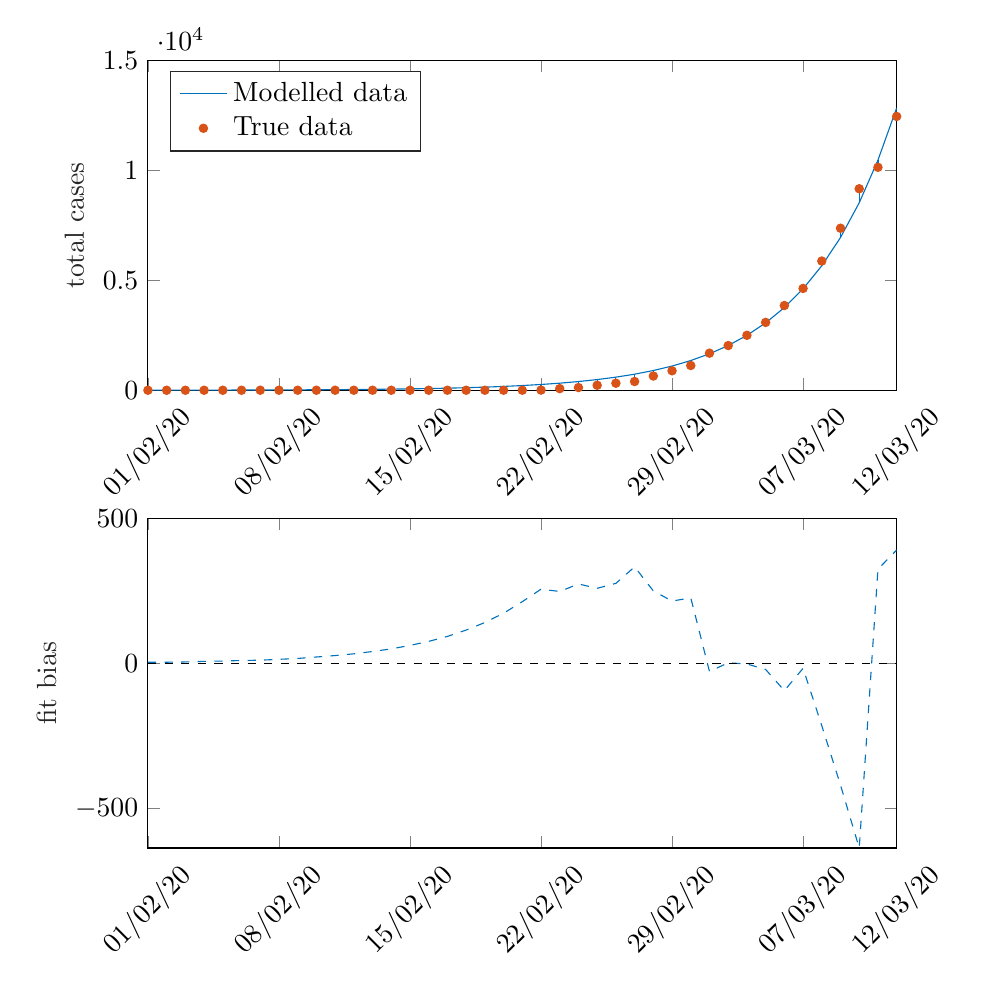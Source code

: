 % This file was created by matlab2tikz.
%
\definecolor{mycolor1}{rgb}{0.0,0.447,0.741}%
\definecolor{mycolor2}{rgb}{0.85,0.325,0.098}%
%
\begin{tikzpicture}

\begin{axis}[%
width=9.509cm,
height=4.186cm,
at={(0cm,5.814cm)},
scale only axis,
xmin=0,
xmax=40,
xtick={0,7,14,21,28,35,40},
xticklabels={{01/02/20},{08/02/20},{15/02/20},{22/02/20},{29/02/20},{07/03/20},{12/03/20}},
xticklabel style={rotate=45},
ymin=0,
ymax=15000,
ylabel style={font=\color{white!15!black}},
ylabel={total cases},
axis background/.style={fill=white},
legend style={at={(0.03,0.97)}, anchor=north west, legend cell align=left, align=left, draw=white!15!black}
]
\addplot [color=mycolor1]
  table[row sep=crcr]{%
0	4\\
1	4\\
2	5\\
3	7\\
4	8\\
5	10\\
6	12\\
7	15\\
8	18\\
9	23\\
10	28\\
11	34\\
12	42\\
13	51\\
14	63\\
15	77\\
16	94\\
17	116\\
18	142\\
19	174\\
20	214\\
21	263\\
22	322\\
23	396\\
24	486\\
25	596\\
26	731\\
27	898\\
28	1101\\
29	1352\\
30	1659\\
31	2036\\
32	2498\\
33	3066\\
34	3762\\
35	4617\\
36	5666\\
37	6953\\
38	8533\\
39	10472\\
40	12851\\
};
\addlegendentry{Modelled data}

\addplot[only marks, mark=*, mark options={}, mark size=1.5pt, color=mycolor2, fill=mycolor2] table[row sep=crcr]{%
x	y\\
0	0\\
1	0\\
2	0\\
3	0\\
4	0\\
5	0\\
6	1\\
7	1\\
8	1\\
9	1\\
10	1\\
11	1\\
12	1\\
13	1\\
14	1\\
15	1\\
16	1\\
17	1\\
18	1\\
19	1\\
20	1\\
21	7\\
22	74\\
23	122\\
24	227\\
25	320\\
26	398\\
27	648\\
28	886\\
29	1126\\
30	1687\\
31	2034\\
32	2500\\
33	3087\\
34	3856\\
35	4634\\
36	5881\\
37	7373\\
38	9170\\
39	10147\\
40	12460\\
};
\addlegendentry{True data}

\addplot [color=mycolor1, forget plot]
  table[row sep=crcr]{%
0	0\\
0	4\\
};
\addplot [color=mycolor1, forget plot]
  table[row sep=crcr]{%
1	0\\
1	4\\
};
\addplot [color=mycolor1, forget plot]
  table[row sep=crcr]{%
2	0\\
2	5\\
};
\addplot [color=mycolor1, forget plot]
  table[row sep=crcr]{%
3	0\\
3	7\\
};
\addplot [color=mycolor1, forget plot]
  table[row sep=crcr]{%
4	0\\
4	8\\
};
\addplot [color=mycolor1, forget plot]
  table[row sep=crcr]{%
5	0\\
5	10\\
};
\addplot [color=mycolor1, forget plot]
  table[row sep=crcr]{%
6	1\\
6	12\\
};
\addplot [color=mycolor1, forget plot]
  table[row sep=crcr]{%
7	1\\
7	15\\
};
\addplot [color=mycolor1, forget plot]
  table[row sep=crcr]{%
8	1\\
8	18\\
};
\addplot [color=mycolor1, forget plot]
  table[row sep=crcr]{%
9	1\\
9	23\\
};
\addplot [color=mycolor1, forget plot]
  table[row sep=crcr]{%
10	1\\
10	28\\
};
\addplot [color=mycolor1, forget plot]
  table[row sep=crcr]{%
11	1\\
11	34\\
};
\addplot [color=mycolor1, forget plot]
  table[row sep=crcr]{%
12	1\\
12	42\\
};
\addplot [color=mycolor1, forget plot]
  table[row sep=crcr]{%
13	1\\
13	51\\
};
\addplot [color=mycolor1, forget plot]
  table[row sep=crcr]{%
14	1\\
14	63\\
};
\addplot [color=mycolor1, forget plot]
  table[row sep=crcr]{%
15	1\\
15	77\\
};
\addplot [color=mycolor1, forget plot]
  table[row sep=crcr]{%
16	1\\
16	94\\
};
\addplot [color=mycolor1, forget plot]
  table[row sep=crcr]{%
17	1\\
17	116\\
};
\addplot [color=mycolor1, forget plot]
  table[row sep=crcr]{%
18	1\\
18	142\\
};
\addplot [color=mycolor1, forget plot]
  table[row sep=crcr]{%
19	1\\
19	174\\
};
\addplot [color=mycolor1, forget plot]
  table[row sep=crcr]{%
20	1\\
20	214\\
};
\addplot [color=mycolor1, forget plot]
  table[row sep=crcr]{%
21	7\\
21	263\\
};
\addplot [color=mycolor1, forget plot]
  table[row sep=crcr]{%
22	74\\
22	322\\
};
\addplot [color=mycolor1, forget plot]
  table[row sep=crcr]{%
23	122\\
23	396\\
};
\addplot [color=mycolor1, forget plot]
  table[row sep=crcr]{%
24	227\\
24	486\\
};
\addplot [color=mycolor1, forget plot]
  table[row sep=crcr]{%
25	320\\
25	596\\
};
\addplot [color=mycolor1, forget plot]
  table[row sep=crcr]{%
26	398\\
26	731\\
};
\addplot [color=mycolor1, forget plot]
  table[row sep=crcr]{%
27	648\\
27	898\\
};
\addplot [color=mycolor1, forget plot]
  table[row sep=crcr]{%
28	886\\
28	1101\\
};
\addplot [color=mycolor1, forget plot]
  table[row sep=crcr]{%
29	1126\\
29	1352\\
};
\addplot [color=mycolor1, forget plot]
  table[row sep=crcr]{%
30	1687\\
30	1659\\
};
\addplot [color=mycolor1, forget plot]
  table[row sep=crcr]{%
31	2034\\
31	2036\\
};
\addplot [color=mycolor1, forget plot]
  table[row sep=crcr]{%
32	2500\\
32	2498\\
};
\addplot [color=mycolor1, forget plot]
  table[row sep=crcr]{%
33	3087\\
33	3066\\
};
\addplot [color=mycolor1, forget plot]
  table[row sep=crcr]{%
34	3856\\
34	3762\\
};
\addplot [color=mycolor1, forget plot]
  table[row sep=crcr]{%
35	4634\\
35	4617\\
};
\addplot [color=mycolor1, forget plot]
  table[row sep=crcr]{%
36	5881\\
36	5666\\
};
\addplot [color=mycolor1, forget plot]
  table[row sep=crcr]{%
37	7373\\
37	6953\\
};
\addplot [color=mycolor1, forget plot]
  table[row sep=crcr]{%
38	9170\\
38	8533\\
};
\addplot [color=mycolor1, forget plot]
  table[row sep=crcr]{%
39	10147\\
39	10472\\
};
\addplot [color=mycolor1, forget plot]
  table[row sep=crcr]{%
40	12460\\
40	12851\\
};
\end{axis}

\begin{axis}[%
width=9.509cm,
height=4.186cm,
at={(0cm,0cm)},
scale only axis,
xmin=0,
xmax=40,
xtick={0,7,14,21,28,35,40},
xticklabels={{01/02/20},{08/02/20},{15/02/20},{22/02/20},{29/02/20},{07/03/20},{12/03/20}},
xticklabel style={rotate=45},
ymin=-637,
ymax=500,
ylabel style={font=\color{white!15!black}},
ylabel={fit bias},
axis background/.style={fill=white},
legend style={at={(0.03,0.97)}, anchor=north west, legend cell align=left, align=left, draw=white!15!black}
]
\addplot [color=mycolor1, dashed, forget plot]
  table[row sep=crcr]{%
0	4\\
1	4\\
2	5\\
3	7\\
4	8\\
5	10\\
6	11\\
7	14\\
8	17\\
9	22\\
10	27\\
11	33\\
12	41\\
13	50\\
14	62\\
15	76\\
16	93\\
17	115\\
18	141\\
19	173\\
20	213\\
21	256\\
22	248\\
23	274\\
24	259\\
25	276\\
26	333\\
27	250\\
28	215\\
29	226\\
30	-28\\
31	2\\
32	-2\\
33	-21\\
34	-94\\
35	-17\\
36	-215\\
37	-420\\
38	-637\\
39	325\\
40	391\\
};
\addplot [color=black, dashed, forget plot]
  table[row sep=crcr]{%
0	0\\
40	0\\
};
\end{axis}
\end{tikzpicture}%
